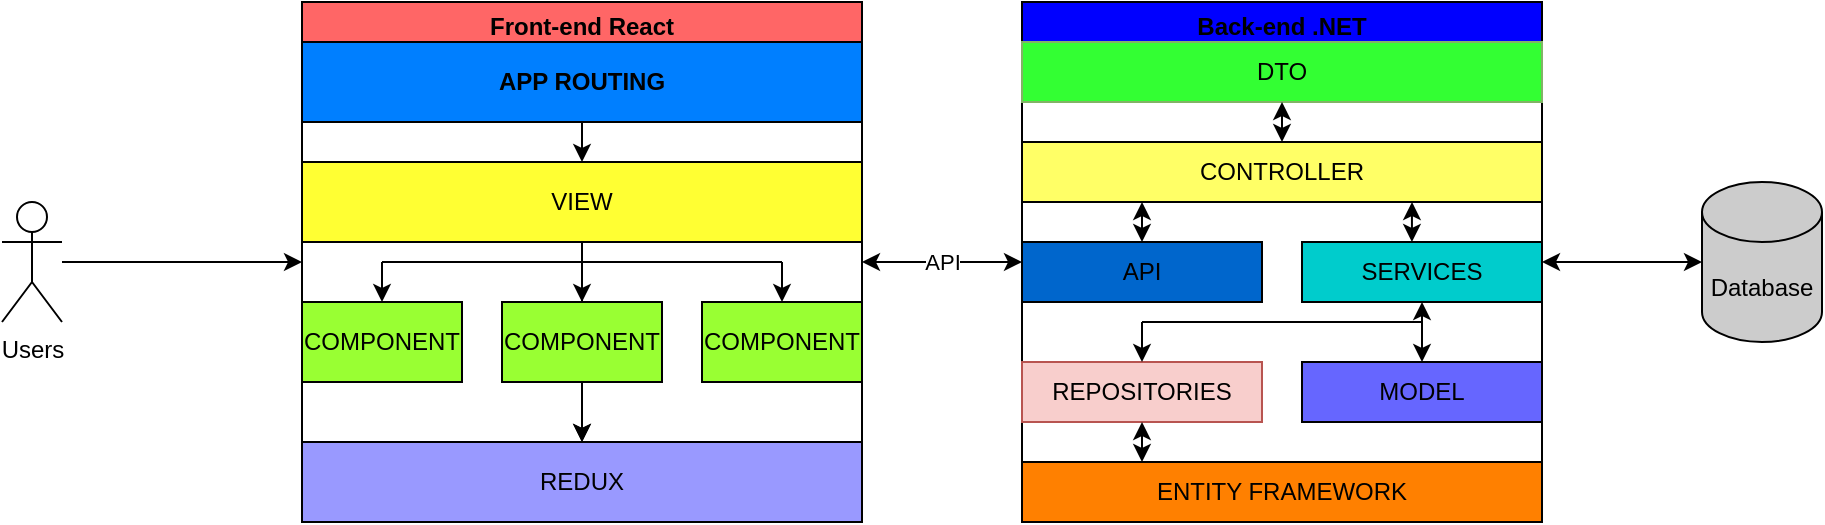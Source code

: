 <mxfile version="17.1.3" type="github">
  <diagram id="Sx_EO8zk8Ij9dMxw7ea4" name="Page-1">
    <mxGraphModel dx="1422" dy="794" grid="1" gridSize="10" guides="1" tooltips="1" connect="1" arrows="1" fold="1" page="1" pageScale="1" pageWidth="850" pageHeight="1100" math="0" shadow="0">
      <root>
        <mxCell id="0" />
        <mxCell id="1" parent="0" />
        <mxCell id="KvwK0FeP_0N6s7vylhsf-23" value="Users" style="shape=umlActor;verticalLabelPosition=bottom;verticalAlign=top;html=1;outlineConnect=0;" parent="1" vertex="1">
          <mxGeometry x="110" y="120" width="30" height="60" as="geometry" />
        </mxCell>
        <mxCell id="KvwK0FeP_0N6s7vylhsf-26" value="" style="endArrow=classic;html=1;rounded=0;entryX=0;entryY=0.5;entryDx=0;entryDy=0;" parent="1" source="KvwK0FeP_0N6s7vylhsf-23" target="KvwK0FeP_0N6s7vylhsf-39" edge="1">
          <mxGeometry width="50" height="50" relative="1" as="geometry">
            <mxPoint x="400" y="430" as="sourcePoint" />
            <mxPoint x="250" y="140" as="targetPoint" />
          </mxGeometry>
        </mxCell>
        <mxCell id="KvwK0FeP_0N6s7vylhsf-39" value="Front-end React" style="swimlane;verticalAlign=middle;fillColor=#FF6666;" parent="1" vertex="1">
          <mxGeometry x="260" y="20" width="280" height="260" as="geometry" />
        </mxCell>
        <mxCell id="KvwK0FeP_0N6s7vylhsf-40" value="&lt;b&gt;APP ROUTING&lt;/b&gt;" style="rounded=0;whiteSpace=wrap;html=1;fillColor=#007FFF;" parent="KvwK0FeP_0N6s7vylhsf-39" vertex="1">
          <mxGeometry y="20" width="280" height="40" as="geometry" />
        </mxCell>
        <mxCell id="8Ns7UTP1Y5kg3fj_oss0-14" value="" style="edgeStyle=orthogonalEdgeStyle;rounded=0;orthogonalLoop=1;jettySize=auto;html=1;" edge="1" parent="KvwK0FeP_0N6s7vylhsf-39" source="KvwK0FeP_0N6s7vylhsf-42" target="KvwK0FeP_0N6s7vylhsf-53">
          <mxGeometry relative="1" as="geometry" />
        </mxCell>
        <mxCell id="KvwK0FeP_0N6s7vylhsf-42" value="VIEW" style="rounded=0;whiteSpace=wrap;html=1;strokeColor=#000000;fillColor=#FFFF33;" parent="KvwK0FeP_0N6s7vylhsf-39" vertex="1">
          <mxGeometry y="80" width="280" height="40" as="geometry" />
        </mxCell>
        <mxCell id="KvwK0FeP_0N6s7vylhsf-43" value="" style="endArrow=classic;html=1;rounded=0;exitX=0.5;exitY=1;exitDx=0;exitDy=0;" parent="KvwK0FeP_0N6s7vylhsf-39" source="KvwK0FeP_0N6s7vylhsf-40" target="KvwK0FeP_0N6s7vylhsf-42" edge="1">
          <mxGeometry width="50" height="50" relative="1" as="geometry">
            <mxPoint x="280" y="180" as="sourcePoint" />
            <mxPoint x="330" y="130" as="targetPoint" />
          </mxGeometry>
        </mxCell>
        <mxCell id="KvwK0FeP_0N6s7vylhsf-44" value="COMPONENT" style="rounded=0;whiteSpace=wrap;html=1;strokeColor=#000000;fillColor=#99FF33;" parent="KvwK0FeP_0N6s7vylhsf-39" vertex="1">
          <mxGeometry y="150" width="80" height="40" as="geometry" />
        </mxCell>
        <mxCell id="KvwK0FeP_0N6s7vylhsf-45" value="COMPONENT" style="rounded=0;whiteSpace=wrap;html=1;strokeColor=#000000;fillColor=#99FF33;" parent="KvwK0FeP_0N6s7vylhsf-39" vertex="1">
          <mxGeometry x="100" y="150" width="80" height="40" as="geometry" />
        </mxCell>
        <mxCell id="KvwK0FeP_0N6s7vylhsf-46" value="COMPONENT" style="rounded=0;whiteSpace=wrap;html=1;strokeColor=#000000;fillColor=#99FF33;" parent="KvwK0FeP_0N6s7vylhsf-39" vertex="1">
          <mxGeometry x="200" y="150" width="80" height="40" as="geometry" />
        </mxCell>
        <mxCell id="KvwK0FeP_0N6s7vylhsf-53" value="REDUX" style="rounded=0;whiteSpace=wrap;html=1;strokeColor=#000000;fillColor=#9999FF;" parent="KvwK0FeP_0N6s7vylhsf-39" vertex="1">
          <mxGeometry y="220" width="280" height="40" as="geometry" />
        </mxCell>
        <mxCell id="KvwK0FeP_0N6s7vylhsf-54" value="" style="endArrow=classic;html=1;rounded=0;exitX=0.5;exitY=1;exitDx=0;exitDy=0;" parent="KvwK0FeP_0N6s7vylhsf-39" source="KvwK0FeP_0N6s7vylhsf-45" target="KvwK0FeP_0N6s7vylhsf-53" edge="1">
          <mxGeometry width="50" height="50" relative="1" as="geometry">
            <mxPoint x="280" y="180" as="sourcePoint" />
            <mxPoint x="330" y="130" as="targetPoint" />
          </mxGeometry>
        </mxCell>
        <mxCell id="KvwK0FeP_0N6s7vylhsf-49" value="" style="endArrow=none;html=1;rounded=0;" parent="KvwK0FeP_0N6s7vylhsf-39" edge="1">
          <mxGeometry width="50" height="50" relative="1" as="geometry">
            <mxPoint x="40" y="130" as="sourcePoint" />
            <mxPoint x="240" y="130" as="targetPoint" />
          </mxGeometry>
        </mxCell>
        <mxCell id="KvwK0FeP_0N6s7vylhsf-48" value="" style="endArrow=none;html=1;rounded=0;" parent="1" edge="1">
          <mxGeometry width="50" height="50" relative="1" as="geometry">
            <mxPoint x="400" y="140" as="sourcePoint" />
            <mxPoint x="400" y="140" as="targetPoint" />
          </mxGeometry>
        </mxCell>
        <mxCell id="KvwK0FeP_0N6s7vylhsf-50" value="" style="endArrow=classic;html=1;rounded=0;" parent="1" target="KvwK0FeP_0N6s7vylhsf-44" edge="1">
          <mxGeometry width="50" height="50" relative="1" as="geometry">
            <mxPoint x="300" y="150" as="sourcePoint" />
            <mxPoint x="590" y="150" as="targetPoint" />
          </mxGeometry>
        </mxCell>
        <mxCell id="KvwK0FeP_0N6s7vylhsf-51" value="" style="endArrow=classic;html=1;rounded=0;entryX=0.5;entryY=0;entryDx=0;entryDy=0;" parent="1" target="KvwK0FeP_0N6s7vylhsf-45" edge="1">
          <mxGeometry width="50" height="50" relative="1" as="geometry">
            <mxPoint x="400" y="140" as="sourcePoint" />
            <mxPoint x="310" y="170" as="targetPoint" />
          </mxGeometry>
        </mxCell>
        <mxCell id="KvwK0FeP_0N6s7vylhsf-52" value="" style="endArrow=classic;html=1;rounded=0;" parent="1" target="KvwK0FeP_0N6s7vylhsf-46" edge="1">
          <mxGeometry width="50" height="50" relative="1" as="geometry">
            <mxPoint x="500" y="150" as="sourcePoint" />
            <mxPoint x="320" y="180" as="targetPoint" />
          </mxGeometry>
        </mxCell>
        <mxCell id="KvwK0FeP_0N6s7vylhsf-55" value="Back-end .NET" style="swimlane;strokeColor=#000000;fillColor=#0000FF;" parent="1" vertex="1">
          <mxGeometry x="620" y="20" width="260" height="260" as="geometry" />
        </mxCell>
        <mxCell id="8Ns7UTP1Y5kg3fj_oss0-1" value="DTO" style="rounded=0;whiteSpace=wrap;html=1;fillColor=#33FF33;strokeColor=#82b366;" vertex="1" parent="KvwK0FeP_0N6s7vylhsf-55">
          <mxGeometry y="20" width="260" height="30" as="geometry" />
        </mxCell>
        <mxCell id="8Ns7UTP1Y5kg3fj_oss0-2" style="edgeStyle=orthogonalEdgeStyle;rounded=0;orthogonalLoop=1;jettySize=auto;html=1;exitX=0.5;exitY=1;exitDx=0;exitDy=0;" edge="1" parent="KvwK0FeP_0N6s7vylhsf-55" source="8Ns7UTP1Y5kg3fj_oss0-1" target="8Ns7UTP1Y5kg3fj_oss0-1">
          <mxGeometry relative="1" as="geometry" />
        </mxCell>
        <mxCell id="8Ns7UTP1Y5kg3fj_oss0-3" value="CONTROLLER" style="rounded=0;whiteSpace=wrap;html=1;fillColor=#FFFF66;" vertex="1" parent="KvwK0FeP_0N6s7vylhsf-55">
          <mxGeometry y="70" width="260" height="30" as="geometry" />
        </mxCell>
        <mxCell id="8Ns7UTP1Y5kg3fj_oss0-4" value="API" style="rounded=0;whiteSpace=wrap;html=1;fillColor=#0066CC;" vertex="1" parent="KvwK0FeP_0N6s7vylhsf-55">
          <mxGeometry y="120" width="120" height="30" as="geometry" />
        </mxCell>
        <mxCell id="8Ns7UTP1Y5kg3fj_oss0-10" value="SERVICES" style="rounded=0;whiteSpace=wrap;html=1;strokeColor=#000000;fillColor=#00CCCC;" vertex="1" parent="KvwK0FeP_0N6s7vylhsf-55">
          <mxGeometry x="140" y="120" width="120" height="30" as="geometry" />
        </mxCell>
        <mxCell id="8Ns7UTP1Y5kg3fj_oss0-11" value="REPOSITORIES" style="rounded=0;whiteSpace=wrap;html=1;fillColor=#f8cecc;strokeColor=#b85450;" vertex="1" parent="KvwK0FeP_0N6s7vylhsf-55">
          <mxGeometry y="180" width="120" height="30" as="geometry" />
        </mxCell>
        <mxCell id="8Ns7UTP1Y5kg3fj_oss0-12" value="ENTITY FRAMEWORK" style="rounded=0;whiteSpace=wrap;html=1;fillColor=#FF8000;strokeColor=#000000;" vertex="1" parent="KvwK0FeP_0N6s7vylhsf-55">
          <mxGeometry y="230" width="260" height="30" as="geometry" />
        </mxCell>
        <mxCell id="8Ns7UTP1Y5kg3fj_oss0-13" value="MODEL" style="rounded=0;whiteSpace=wrap;html=1;fillColor=#6666FF;" vertex="1" parent="KvwK0FeP_0N6s7vylhsf-55">
          <mxGeometry x="140" y="180" width="120" height="30" as="geometry" />
        </mxCell>
        <mxCell id="8Ns7UTP1Y5kg3fj_oss0-21" value="" style="endArrow=classic;startArrow=classic;html=1;rounded=0;entryX=0.5;entryY=1;entryDx=0;entryDy=0;" edge="1" parent="KvwK0FeP_0N6s7vylhsf-55" source="8Ns7UTP1Y5kg3fj_oss0-3" target="8Ns7UTP1Y5kg3fj_oss0-1">
          <mxGeometry width="50" height="50" relative="1" as="geometry">
            <mxPoint x="80" y="210" as="sourcePoint" />
            <mxPoint x="130" y="160" as="targetPoint" />
          </mxGeometry>
        </mxCell>
        <mxCell id="8Ns7UTP1Y5kg3fj_oss0-22" value="" style="endArrow=classic;startArrow=classic;html=1;rounded=0;exitX=0.5;exitY=0;exitDx=0;exitDy=0;" edge="1" parent="KvwK0FeP_0N6s7vylhsf-55" source="8Ns7UTP1Y5kg3fj_oss0-4">
          <mxGeometry width="50" height="50" relative="1" as="geometry">
            <mxPoint x="80" y="210" as="sourcePoint" />
            <mxPoint x="60" y="100" as="targetPoint" />
          </mxGeometry>
        </mxCell>
        <mxCell id="8Ns7UTP1Y5kg3fj_oss0-23" value="" style="endArrow=classic;startArrow=classic;html=1;rounded=0;entryX=0.75;entryY=1;entryDx=0;entryDy=0;exitX=0.458;exitY=0;exitDx=0;exitDy=0;exitPerimeter=0;" edge="1" parent="KvwK0FeP_0N6s7vylhsf-55" source="8Ns7UTP1Y5kg3fj_oss0-10" target="8Ns7UTP1Y5kg3fj_oss0-3">
          <mxGeometry width="50" height="50" relative="1" as="geometry">
            <mxPoint x="205" y="120" as="sourcePoint" />
            <mxPoint x="130" y="160" as="targetPoint" />
          </mxGeometry>
        </mxCell>
        <mxCell id="8Ns7UTP1Y5kg3fj_oss0-29" value="" style="endArrow=classic;startArrow=classic;html=1;rounded=0;exitX=0.5;exitY=1;exitDx=0;exitDy=0;" edge="1" parent="KvwK0FeP_0N6s7vylhsf-55" source="8Ns7UTP1Y5kg3fj_oss0-11">
          <mxGeometry width="50" height="50" relative="1" as="geometry">
            <mxPoint x="80" y="210" as="sourcePoint" />
            <mxPoint x="60" y="230" as="targetPoint" />
          </mxGeometry>
        </mxCell>
        <mxCell id="KvwK0FeP_0N6s7vylhsf-57" value="Database" style="shape=cylinder3;whiteSpace=wrap;html=1;boundedLbl=1;backgroundOutline=1;size=15;strokeColor=#000000;fillColor=#CCCCCC;" parent="1" vertex="1">
          <mxGeometry x="960" y="110" width="60" height="80" as="geometry" />
        </mxCell>
        <mxCell id="8Ns7UTP1Y5kg3fj_oss0-25" value="" style="endArrow=classic;html=1;rounded=0;entryX=0.5;entryY=1;entryDx=0;entryDy=0;" edge="1" parent="1" target="8Ns7UTP1Y5kg3fj_oss0-10">
          <mxGeometry width="50" height="50" relative="1" as="geometry">
            <mxPoint x="820" y="180" as="sourcePoint" />
            <mxPoint x="750" y="180" as="targetPoint" />
          </mxGeometry>
        </mxCell>
        <mxCell id="8Ns7UTP1Y5kg3fj_oss0-26" value="" style="endArrow=none;html=1;rounded=0;" edge="1" parent="1">
          <mxGeometry width="50" height="50" relative="1" as="geometry">
            <mxPoint x="680" y="180" as="sourcePoint" />
            <mxPoint x="820" y="180" as="targetPoint" />
          </mxGeometry>
        </mxCell>
        <mxCell id="8Ns7UTP1Y5kg3fj_oss0-27" value="" style="endArrow=classic;html=1;rounded=0;entryX=0.5;entryY=0;entryDx=0;entryDy=0;" edge="1" parent="1" target="8Ns7UTP1Y5kg3fj_oss0-11">
          <mxGeometry width="50" height="50" relative="1" as="geometry">
            <mxPoint x="680" y="180" as="sourcePoint" />
            <mxPoint x="750" y="180" as="targetPoint" />
          </mxGeometry>
        </mxCell>
        <mxCell id="8Ns7UTP1Y5kg3fj_oss0-28" value="" style="endArrow=classic;html=1;rounded=0;" edge="1" parent="1" target="8Ns7UTP1Y5kg3fj_oss0-13">
          <mxGeometry width="50" height="50" relative="1" as="geometry">
            <mxPoint x="820" y="180" as="sourcePoint" />
            <mxPoint x="750" y="180" as="targetPoint" />
          </mxGeometry>
        </mxCell>
        <mxCell id="8Ns7UTP1Y5kg3fj_oss0-30" value="API" style="endArrow=classic;startArrow=classic;html=1;rounded=0;exitX=1;exitY=0.5;exitDx=0;exitDy=0;" edge="1" parent="1" source="KvwK0FeP_0N6s7vylhsf-39">
          <mxGeometry width="50" height="50" relative="1" as="geometry">
            <mxPoint x="700" y="230" as="sourcePoint" />
            <mxPoint x="620" y="150" as="targetPoint" />
          </mxGeometry>
        </mxCell>
        <mxCell id="8Ns7UTP1Y5kg3fj_oss0-31" value="" style="endArrow=classic;startArrow=classic;html=1;rounded=0;entryX=0;entryY=0.5;entryDx=0;entryDy=0;entryPerimeter=0;" edge="1" parent="1" target="KvwK0FeP_0N6s7vylhsf-57">
          <mxGeometry width="50" height="50" relative="1" as="geometry">
            <mxPoint x="880" y="150" as="sourcePoint" />
            <mxPoint x="750" y="180" as="targetPoint" />
          </mxGeometry>
        </mxCell>
      </root>
    </mxGraphModel>
  </diagram>
</mxfile>

